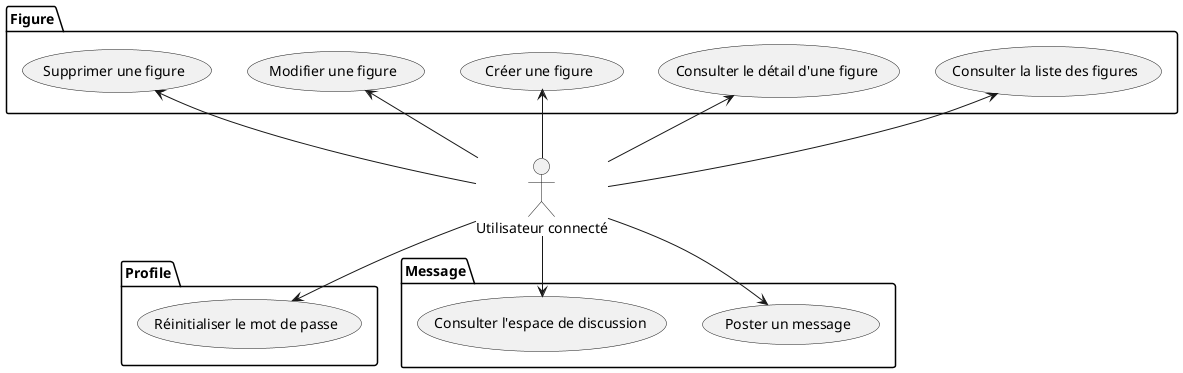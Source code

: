 @startuml

actor "Utilisateur connecté" as UtilisateurConnecte

package Figure {
usecase "Consulter la liste des figures" as ConsulterListeFigures
usecase "Consulter le détail d'une figure" as ConsulterDetailFigure
usecase "Créer une figure" as CreerFigure
usecase "Modifier une figure" as ModifierFigure
usecase "Supprimer une figure" as SupprimerFigure
}
package Profile {
usecase "Réinitialiser le mot de passe" as ReinitialiserMotDePasse
}

package Message {
usecase "Poster un message" as PosterMessage
usecase "Consulter l'espace de discussion" as ConsulterDiscussion


}

ConsulterListeFigures <-- UtilisateurConnecte
ConsulterDetailFigure <-- UtilisateurConnecte
CreerFigure <-- UtilisateurConnecte
ModifierFigure <-- UtilisateurConnecte
SupprimerFigure <-- UtilisateurConnecte
UtilisateurConnecte --> ConsulterDiscussion
UtilisateurConnecte --> PosterMessage
UtilisateurConnecte --> ReinitialiserMotDePasse

@enduml


